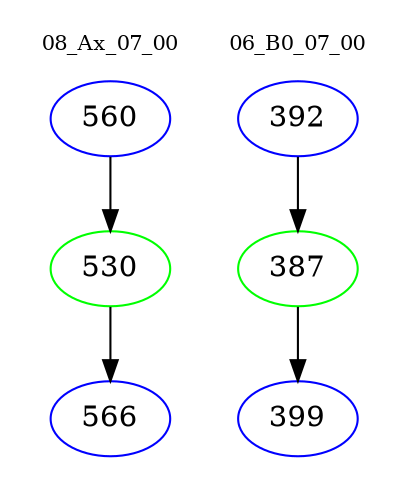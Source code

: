 digraph{
subgraph cluster_0 {
color = white
label = "08_Ax_07_00";
fontsize=10;
T0_560 [label="560", color="blue"]
T0_560 -> T0_530 [color="black"]
T0_530 [label="530", color="green"]
T0_530 -> T0_566 [color="black"]
T0_566 [label="566", color="blue"]
}
subgraph cluster_1 {
color = white
label = "06_B0_07_00";
fontsize=10;
T1_392 [label="392", color="blue"]
T1_392 -> T1_387 [color="black"]
T1_387 [label="387", color="green"]
T1_387 -> T1_399 [color="black"]
T1_399 [label="399", color="blue"]
}
}

